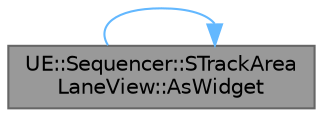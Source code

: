 digraph "UE::Sequencer::STrackAreaLaneView::AsWidget"
{
 // INTERACTIVE_SVG=YES
 // LATEX_PDF_SIZE
  bgcolor="transparent";
  edge [fontname=Helvetica,fontsize=10,labelfontname=Helvetica,labelfontsize=10];
  node [fontname=Helvetica,fontsize=10,shape=box,height=0.2,width=0.4];
  rankdir="RL";
  Node1 [id="Node000001",label="UE::Sequencer::STrackArea\lLaneView::AsWidget",height=0.2,width=0.4,color="gray40", fillcolor="grey60", style="filled", fontcolor="black",tooltip="Retrieve this interface as a widget."];
  Node1 -> Node1 [id="edge1_Node000001_Node000001",dir="back",color="steelblue1",style="solid",tooltip=" "];
}
